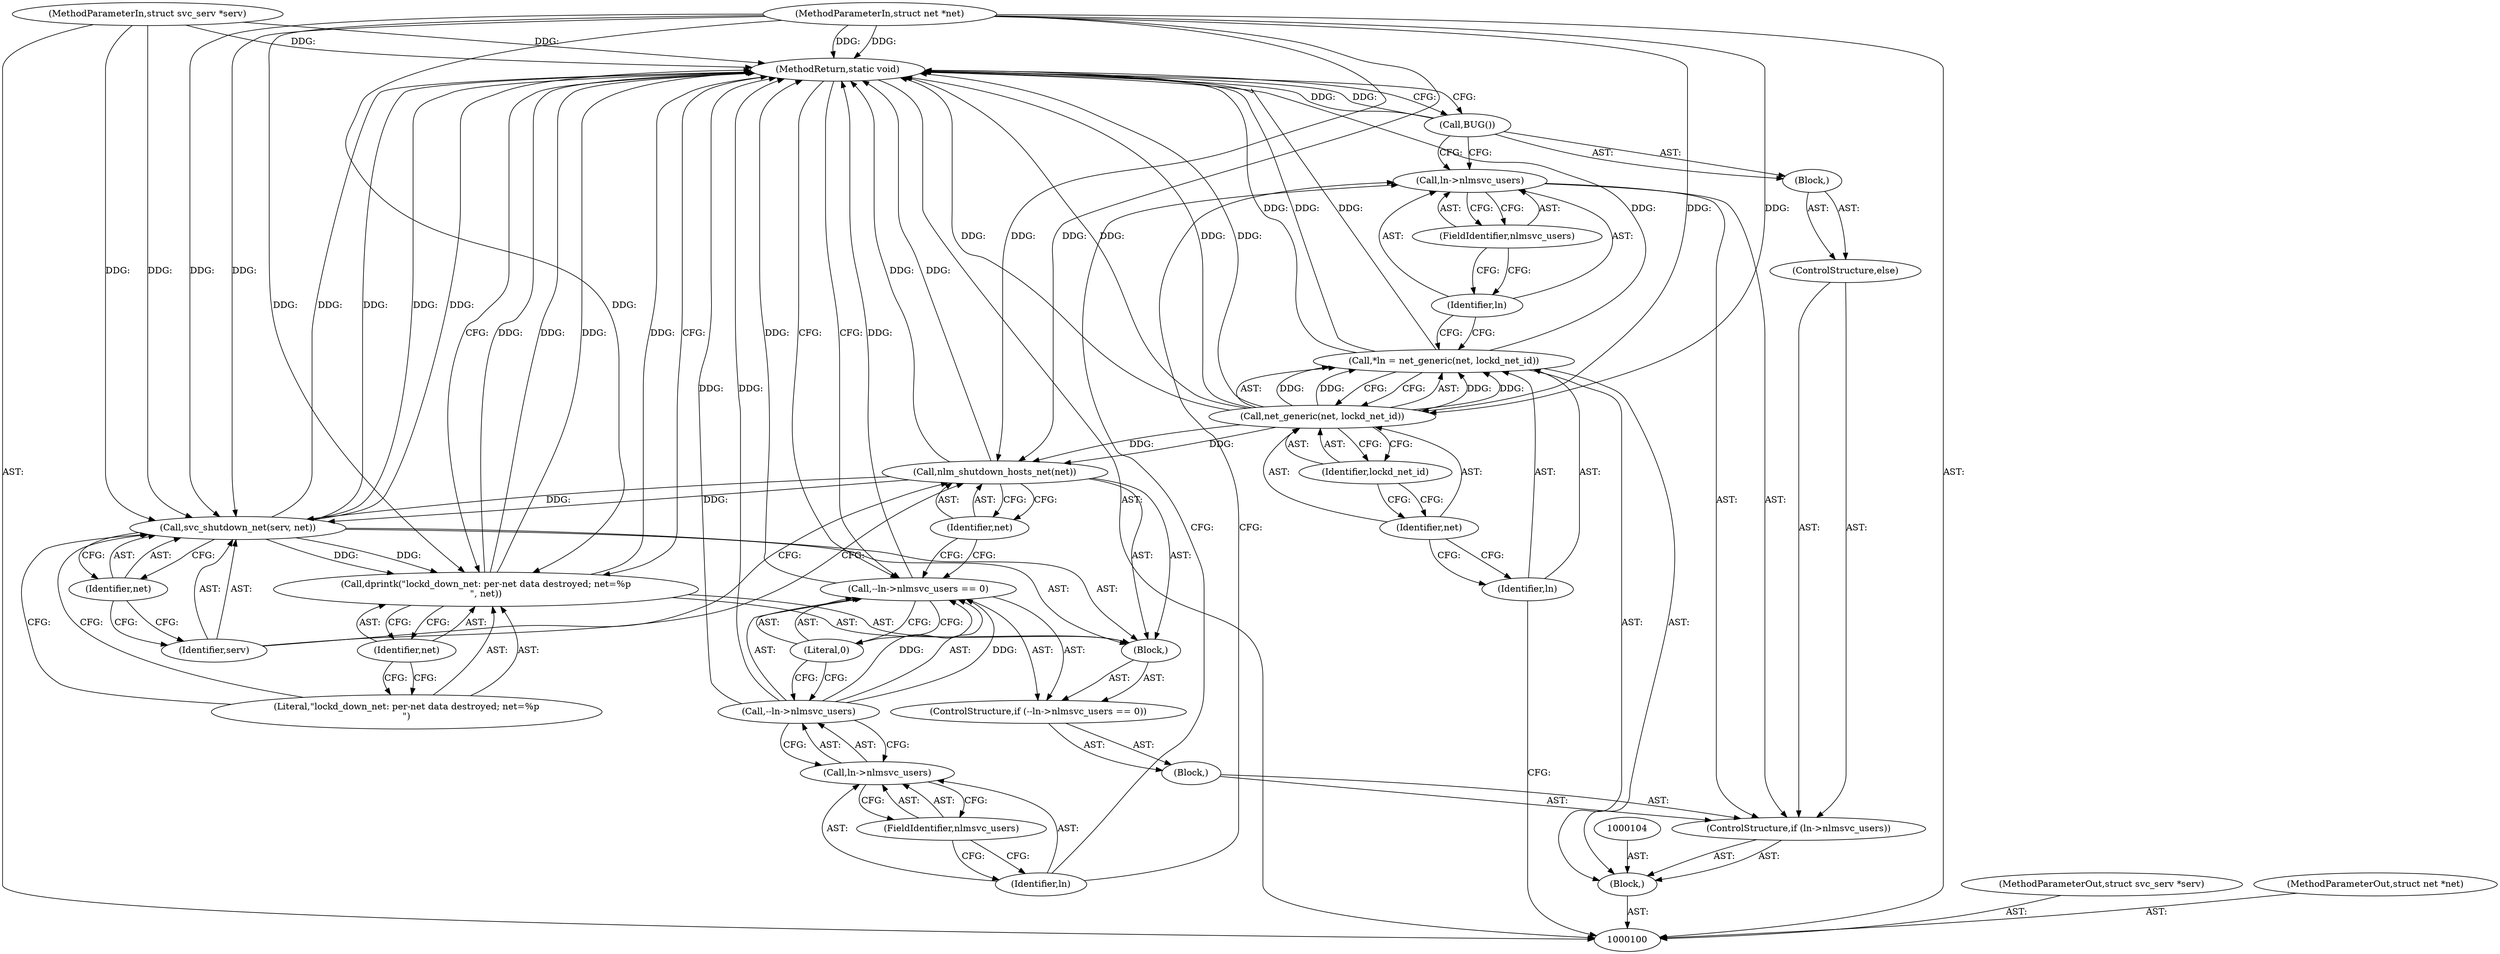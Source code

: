 digraph "0_linux_c70422f760c120480fee4de6c38804c72aa26bc1_0" {
"1000134" [label="(MethodReturn,static void)"];
"1000101" [label="(MethodParameterIn,struct svc_serv *serv)"];
"1000185" [label="(MethodParameterOut,struct svc_serv *serv)"];
"1000102" [label="(MethodParameterIn,struct net *net)"];
"1000186" [label="(MethodParameterOut,struct net *net)"];
"1000131" [label="(ControlStructure,else)"];
"1000132" [label="(Block,)"];
"1000133" [label="(Call,BUG())"];
"1000103" [label="(Block,)"];
"1000105" [label="(Call,*ln = net_generic(net, lockd_net_id))"];
"1000106" [label="(Identifier,ln)"];
"1000107" [label="(Call,net_generic(net, lockd_net_id))"];
"1000108" [label="(Identifier,net)"];
"1000109" [label="(Identifier,lockd_net_id)"];
"1000113" [label="(FieldIdentifier,nlmsvc_users)"];
"1000110" [label="(ControlStructure,if (ln->nlmsvc_users))"];
"1000114" [label="(Block,)"];
"1000111" [label="(Call,ln->nlmsvc_users)"];
"1000112" [label="(Identifier,ln)"];
"1000120" [label="(FieldIdentifier,nlmsvc_users)"];
"1000121" [label="(Literal,0)"];
"1000115" [label="(ControlStructure,if (--ln->nlmsvc_users == 0))"];
"1000122" [label="(Block,)"];
"1000116" [label="(Call,--ln->nlmsvc_users == 0)"];
"1000117" [label="(Call,--ln->nlmsvc_users)"];
"1000118" [label="(Call,ln->nlmsvc_users)"];
"1000119" [label="(Identifier,ln)"];
"1000124" [label="(Identifier,net)"];
"1000123" [label="(Call,nlm_shutdown_hosts_net(net))"];
"1000126" [label="(Identifier,serv)"];
"1000127" [label="(Identifier,net)"];
"1000125" [label="(Call,svc_shutdown_net(serv, net))"];
"1000129" [label="(Literal,\"lockd_down_net: per-net data destroyed; net=%p\n\")"];
"1000128" [label="(Call,dprintk(\"lockd_down_net: per-net data destroyed; net=%p\n\", net))"];
"1000130" [label="(Identifier,net)"];
"1000134" -> "1000100"  [label="AST: "];
"1000134" -> "1000128"  [label="CFG: "];
"1000134" -> "1000116"  [label="CFG: "];
"1000134" -> "1000133"  [label="CFG: "];
"1000125" -> "1000134"  [label="DDG: "];
"1000125" -> "1000134"  [label="DDG: "];
"1000107" -> "1000134"  [label="DDG: "];
"1000107" -> "1000134"  [label="DDG: "];
"1000105" -> "1000134"  [label="DDG: "];
"1000105" -> "1000134"  [label="DDG: "];
"1000123" -> "1000134"  [label="DDG: "];
"1000117" -> "1000134"  [label="DDG: "];
"1000101" -> "1000134"  [label="DDG: "];
"1000128" -> "1000134"  [label="DDG: "];
"1000128" -> "1000134"  [label="DDG: "];
"1000116" -> "1000134"  [label="DDG: "];
"1000133" -> "1000134"  [label="DDG: "];
"1000102" -> "1000134"  [label="DDG: "];
"1000101" -> "1000100"  [label="AST: "];
"1000101" -> "1000134"  [label="DDG: "];
"1000101" -> "1000125"  [label="DDG: "];
"1000185" -> "1000100"  [label="AST: "];
"1000102" -> "1000100"  [label="AST: "];
"1000102" -> "1000134"  [label="DDG: "];
"1000102" -> "1000107"  [label="DDG: "];
"1000102" -> "1000123"  [label="DDG: "];
"1000102" -> "1000125"  [label="DDG: "];
"1000102" -> "1000128"  [label="DDG: "];
"1000186" -> "1000100"  [label="AST: "];
"1000131" -> "1000110"  [label="AST: "];
"1000132" -> "1000131"  [label="AST: "];
"1000132" -> "1000131"  [label="AST: "];
"1000133" -> "1000132"  [label="AST: "];
"1000133" -> "1000132"  [label="AST: "];
"1000133" -> "1000111"  [label="CFG: "];
"1000134" -> "1000133"  [label="CFG: "];
"1000133" -> "1000134"  [label="DDG: "];
"1000103" -> "1000100"  [label="AST: "];
"1000104" -> "1000103"  [label="AST: "];
"1000105" -> "1000103"  [label="AST: "];
"1000110" -> "1000103"  [label="AST: "];
"1000105" -> "1000103"  [label="AST: "];
"1000105" -> "1000107"  [label="CFG: "];
"1000106" -> "1000105"  [label="AST: "];
"1000107" -> "1000105"  [label="AST: "];
"1000112" -> "1000105"  [label="CFG: "];
"1000105" -> "1000134"  [label="DDG: "];
"1000105" -> "1000134"  [label="DDG: "];
"1000107" -> "1000105"  [label="DDG: "];
"1000107" -> "1000105"  [label="DDG: "];
"1000106" -> "1000105"  [label="AST: "];
"1000106" -> "1000100"  [label="CFG: "];
"1000108" -> "1000106"  [label="CFG: "];
"1000107" -> "1000105"  [label="AST: "];
"1000107" -> "1000109"  [label="CFG: "];
"1000108" -> "1000107"  [label="AST: "];
"1000109" -> "1000107"  [label="AST: "];
"1000105" -> "1000107"  [label="CFG: "];
"1000107" -> "1000134"  [label="DDG: "];
"1000107" -> "1000134"  [label="DDG: "];
"1000107" -> "1000105"  [label="DDG: "];
"1000107" -> "1000105"  [label="DDG: "];
"1000102" -> "1000107"  [label="DDG: "];
"1000107" -> "1000123"  [label="DDG: "];
"1000108" -> "1000107"  [label="AST: "];
"1000108" -> "1000106"  [label="CFG: "];
"1000109" -> "1000108"  [label="CFG: "];
"1000109" -> "1000107"  [label="AST: "];
"1000109" -> "1000108"  [label="CFG: "];
"1000107" -> "1000109"  [label="CFG: "];
"1000113" -> "1000111"  [label="AST: "];
"1000113" -> "1000112"  [label="CFG: "];
"1000111" -> "1000113"  [label="CFG: "];
"1000110" -> "1000103"  [label="AST: "];
"1000111" -> "1000110"  [label="AST: "];
"1000114" -> "1000110"  [label="AST: "];
"1000131" -> "1000110"  [label="AST: "];
"1000114" -> "1000110"  [label="AST: "];
"1000115" -> "1000114"  [label="AST: "];
"1000111" -> "1000110"  [label="AST: "];
"1000111" -> "1000113"  [label="CFG: "];
"1000112" -> "1000111"  [label="AST: "];
"1000113" -> "1000111"  [label="AST: "];
"1000119" -> "1000111"  [label="CFG: "];
"1000133" -> "1000111"  [label="CFG: "];
"1000112" -> "1000111"  [label="AST: "];
"1000112" -> "1000105"  [label="CFG: "];
"1000113" -> "1000112"  [label="CFG: "];
"1000120" -> "1000118"  [label="AST: "];
"1000120" -> "1000119"  [label="CFG: "];
"1000118" -> "1000120"  [label="CFG: "];
"1000121" -> "1000116"  [label="AST: "];
"1000121" -> "1000117"  [label="CFG: "];
"1000116" -> "1000121"  [label="CFG: "];
"1000115" -> "1000114"  [label="AST: "];
"1000116" -> "1000115"  [label="AST: "];
"1000122" -> "1000115"  [label="AST: "];
"1000122" -> "1000115"  [label="AST: "];
"1000123" -> "1000122"  [label="AST: "];
"1000125" -> "1000122"  [label="AST: "];
"1000128" -> "1000122"  [label="AST: "];
"1000116" -> "1000115"  [label="AST: "];
"1000116" -> "1000121"  [label="CFG: "];
"1000117" -> "1000116"  [label="AST: "];
"1000121" -> "1000116"  [label="AST: "];
"1000124" -> "1000116"  [label="CFG: "];
"1000134" -> "1000116"  [label="CFG: "];
"1000116" -> "1000134"  [label="DDG: "];
"1000117" -> "1000116"  [label="DDG: "];
"1000117" -> "1000116"  [label="AST: "];
"1000117" -> "1000118"  [label="CFG: "];
"1000118" -> "1000117"  [label="AST: "];
"1000121" -> "1000117"  [label="CFG: "];
"1000117" -> "1000134"  [label="DDG: "];
"1000117" -> "1000116"  [label="DDG: "];
"1000118" -> "1000117"  [label="AST: "];
"1000118" -> "1000120"  [label="CFG: "];
"1000119" -> "1000118"  [label="AST: "];
"1000120" -> "1000118"  [label="AST: "];
"1000117" -> "1000118"  [label="CFG: "];
"1000119" -> "1000118"  [label="AST: "];
"1000119" -> "1000111"  [label="CFG: "];
"1000120" -> "1000119"  [label="CFG: "];
"1000124" -> "1000123"  [label="AST: "];
"1000124" -> "1000116"  [label="CFG: "];
"1000123" -> "1000124"  [label="CFG: "];
"1000123" -> "1000122"  [label="AST: "];
"1000123" -> "1000124"  [label="CFG: "];
"1000124" -> "1000123"  [label="AST: "];
"1000126" -> "1000123"  [label="CFG: "];
"1000123" -> "1000134"  [label="DDG: "];
"1000107" -> "1000123"  [label="DDG: "];
"1000102" -> "1000123"  [label="DDG: "];
"1000123" -> "1000125"  [label="DDG: "];
"1000126" -> "1000125"  [label="AST: "];
"1000126" -> "1000123"  [label="CFG: "];
"1000127" -> "1000126"  [label="CFG: "];
"1000127" -> "1000125"  [label="AST: "];
"1000127" -> "1000126"  [label="CFG: "];
"1000125" -> "1000127"  [label="CFG: "];
"1000125" -> "1000122"  [label="AST: "];
"1000125" -> "1000127"  [label="CFG: "];
"1000126" -> "1000125"  [label="AST: "];
"1000127" -> "1000125"  [label="AST: "];
"1000129" -> "1000125"  [label="CFG: "];
"1000125" -> "1000134"  [label="DDG: "];
"1000125" -> "1000134"  [label="DDG: "];
"1000101" -> "1000125"  [label="DDG: "];
"1000123" -> "1000125"  [label="DDG: "];
"1000102" -> "1000125"  [label="DDG: "];
"1000125" -> "1000128"  [label="DDG: "];
"1000129" -> "1000128"  [label="AST: "];
"1000129" -> "1000125"  [label="CFG: "];
"1000130" -> "1000129"  [label="CFG: "];
"1000128" -> "1000122"  [label="AST: "];
"1000128" -> "1000130"  [label="CFG: "];
"1000129" -> "1000128"  [label="AST: "];
"1000130" -> "1000128"  [label="AST: "];
"1000134" -> "1000128"  [label="CFG: "];
"1000128" -> "1000134"  [label="DDG: "];
"1000128" -> "1000134"  [label="DDG: "];
"1000125" -> "1000128"  [label="DDG: "];
"1000102" -> "1000128"  [label="DDG: "];
"1000130" -> "1000128"  [label="AST: "];
"1000130" -> "1000129"  [label="CFG: "];
"1000128" -> "1000130"  [label="CFG: "];
}
